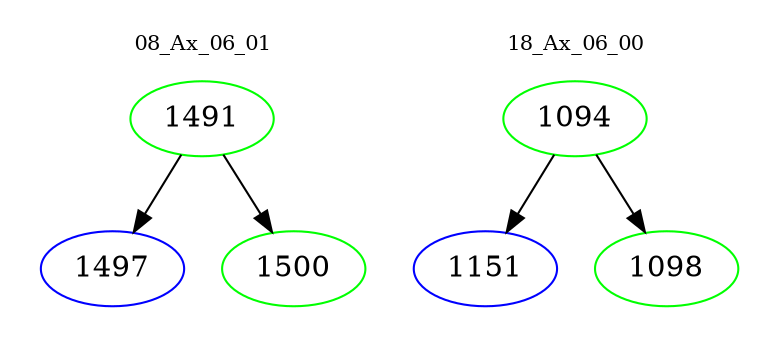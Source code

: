 digraph{
subgraph cluster_0 {
color = white
label = "08_Ax_06_01";
fontsize=10;
T0_1491 [label="1491", color="green"]
T0_1491 -> T0_1497 [color="black"]
T0_1497 [label="1497", color="blue"]
T0_1491 -> T0_1500 [color="black"]
T0_1500 [label="1500", color="green"]
}
subgraph cluster_1 {
color = white
label = "18_Ax_06_00";
fontsize=10;
T1_1094 [label="1094", color="green"]
T1_1094 -> T1_1151 [color="black"]
T1_1151 [label="1151", color="blue"]
T1_1094 -> T1_1098 [color="black"]
T1_1098 [label="1098", color="green"]
}
}
